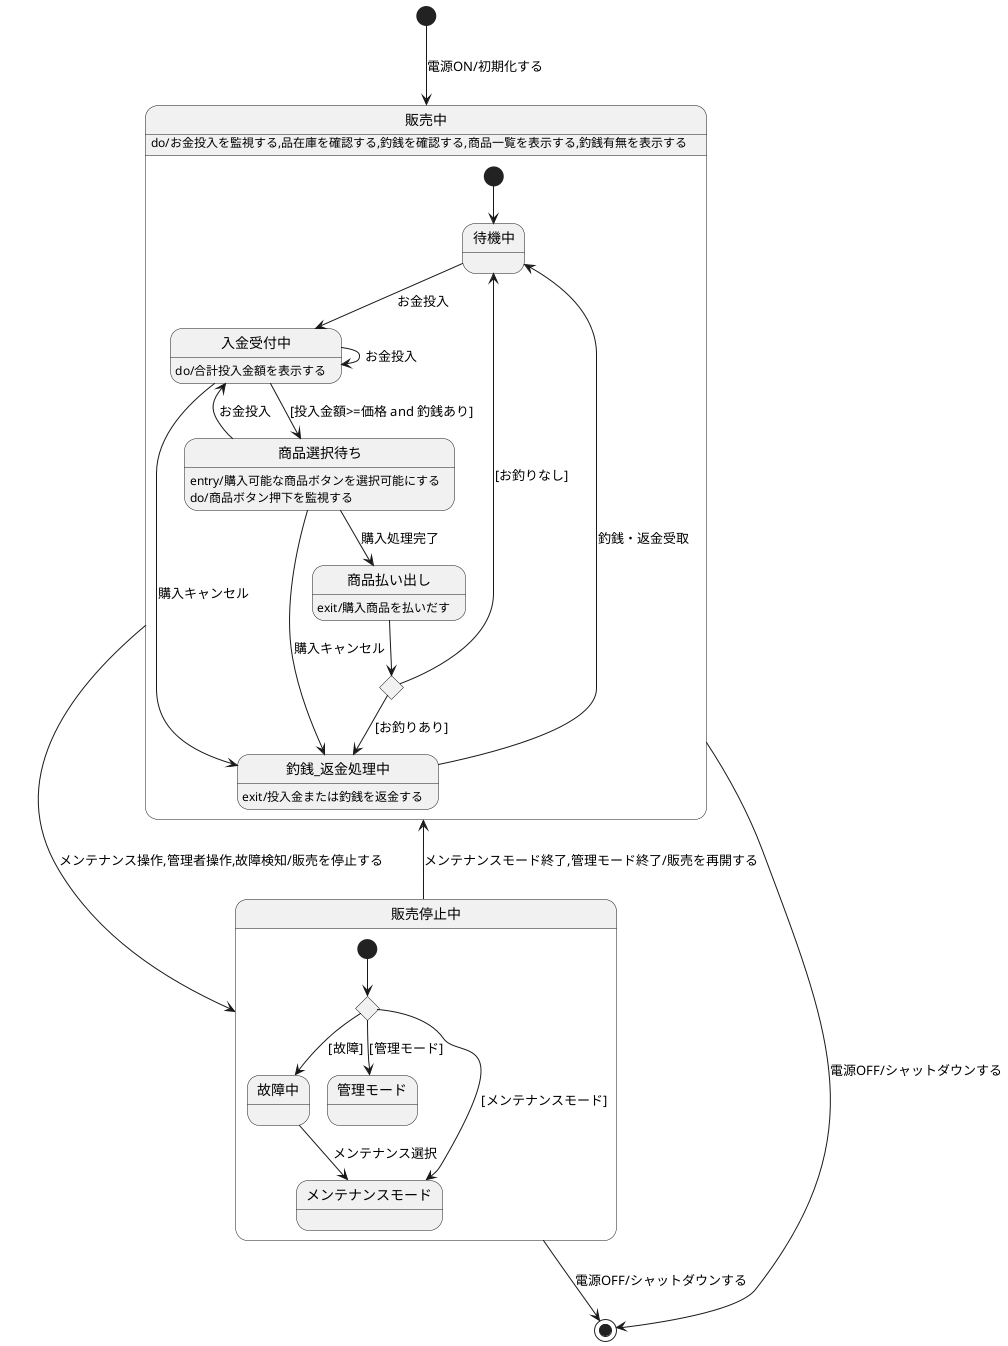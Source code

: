 @startuml
[*] --> 販売中 : 電源ON/初期化する

state 販売中 {
    販売中 : do/お金投入を監視する,品在庫を確認する,釣銭を確認する,商品一覧を表示する,釣銭有無を表示する

    [*] --> 待機中
    待機中 --> 入金受付中 : お金投入

    入金受付中 : do/合計投入金額を表示する
    入金受付中 --> 入金受付中 : お金投入
    商品選択待ち --> 入金受付中 : お金投入
    入金受付中 --> 商品選択待ち : [投入金額>=価格 and 釣銭あり]
    入金受付中 --> 釣銭_返金処理中 : 購入キャンセル

    商品選択待ち : entry/購入可能な商品ボタンを選択可能にする
    商品選択待ち : do/商品ボタン押下を監視する
    商品選択待ち --> 商品払い出し : 購入処理完了
    商品選択待ち --> 釣銭_返金処理中 : 購入キャンセル

    商品払い出し : exit/購入商品を払いだす

    state c2 <<choice>>
    商品払い出し --> c2
    c2 --> 釣銭_返金処理中 : [お釣りあり]
    c2 --> 待機中 : [お釣りなし]
    釣銭_返金処理中 : exit/投入金または釣銭を返金する

    釣銭_返金処理中 --> 待機中 : 釣銭・返金受取

}

販売中 --> 販売停止中 : メンテナンス操作,管理者操作,故障検知/販売を停止する
販売停止中 --> 販売中 : メンテナンスモード終了,管理モード終了/販売を再開する

state 販売停止中 {
    state c <<choice>>
    [*] --> c
    c --> 故障中 : [故障]
    c --> 管理モード : [管理モード]
    c --> メンテナンスモード : [メンテナンスモード]
}

故障中 --> メンテナンスモード : メンテナンス選択

販売中 --> [*] : 電源OFF/シャットダウンする
販売停止中 --> [*] : 電源OFF/シャットダウンする

@enduml